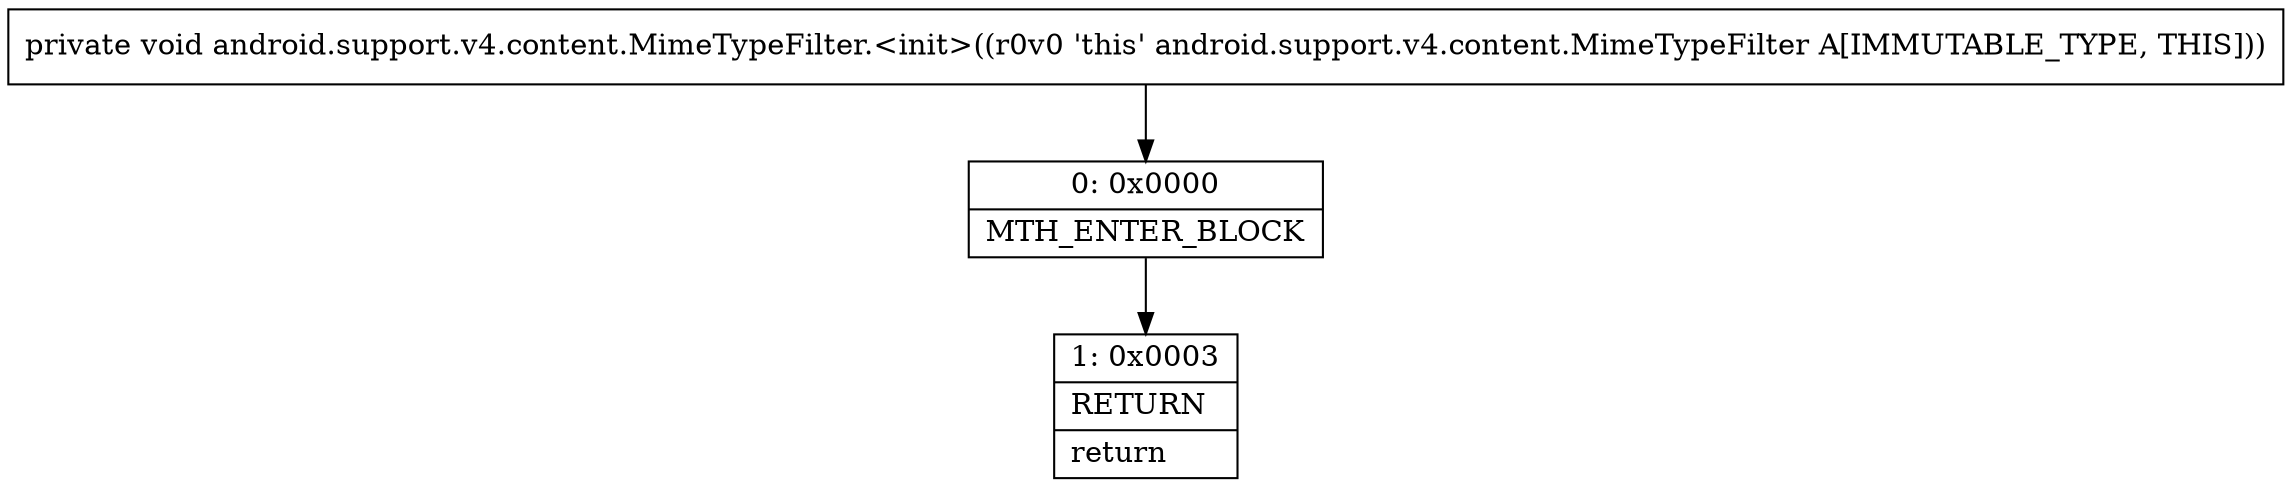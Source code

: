 digraph "CFG forandroid.support.v4.content.MimeTypeFilter.\<init\>()V" {
Node_0 [shape=record,label="{0\:\ 0x0000|MTH_ENTER_BLOCK\l}"];
Node_1 [shape=record,label="{1\:\ 0x0003|RETURN\l|return\l}"];
MethodNode[shape=record,label="{private void android.support.v4.content.MimeTypeFilter.\<init\>((r0v0 'this' android.support.v4.content.MimeTypeFilter A[IMMUTABLE_TYPE, THIS])) }"];
MethodNode -> Node_0;
Node_0 -> Node_1;
}

